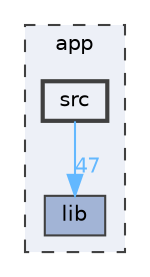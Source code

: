 digraph "app/src"
{
 // LATEX_PDF_SIZE
  bgcolor="transparent";
  edge [fontname=Helvetica,fontsize=10,labelfontname=Helvetica,labelfontsize=10];
  node [fontname=Helvetica,fontsize=10,shape=box,height=0.2,width=0.4];
  compound=true
  subgraph clusterdir_d422163b96683743ed3963d4aac17747 {
    graph [ bgcolor="#edf0f7", pencolor="grey25", label="app", fontname=Helvetica,fontsize=10 style="filled,dashed", URL="dir_d422163b96683743ed3963d4aac17747.html",tooltip=""]
  dir_9dc6c7acf21934bbaaf79b41db58c4e7 [label="lib", fillcolor="#a2b4d6", color="grey25", style="filled", URL="dir_9dc6c7acf21934bbaaf79b41db58c4e7.html",tooltip=""];
  dir_a8f641299cfea9f7461c2df1141b7786 [label="src", fillcolor="#edf0f7", color="grey25", style="filled,bold", URL="dir_a8f641299cfea9f7461c2df1141b7786.html",tooltip=""];
  }
  dir_a8f641299cfea9f7461c2df1141b7786->dir_9dc6c7acf21934bbaaf79b41db58c4e7 [headlabel="47", labeldistance=1.5 headhref="dir_000002_000001.html" href="dir_000002_000001.html" color="steelblue1" fontcolor="steelblue1"];
}
